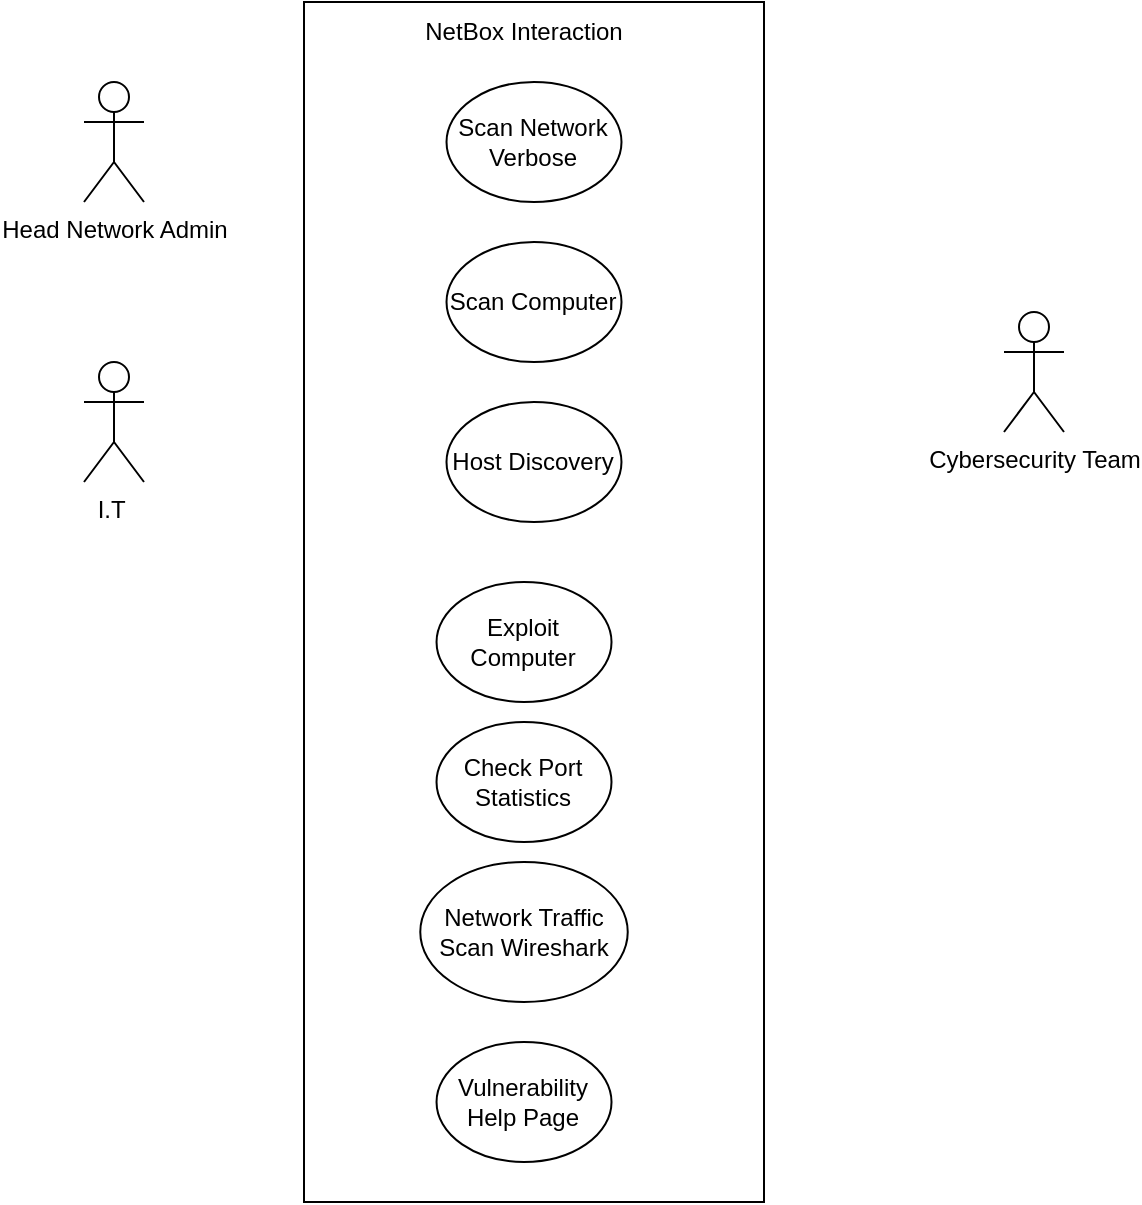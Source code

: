 <mxfile version="17.2.4" type="github">
  <diagram id="mhR2qudS5DFdrRpiVGxn" name="Page-1">
    <mxGraphModel dx="677" dy="364" grid="1" gridSize="10" guides="1" tooltips="1" connect="1" arrows="1" fold="1" page="1" pageScale="1" pageWidth="1200" pageHeight="1600" math="0" shadow="0">
      <root>
        <mxCell id="0" />
        <mxCell id="1" parent="0" />
        <mxCell id="v0xL7fq01jOye4uk8HW2-1" value="Head Network Admin" style="shape=umlActor;verticalLabelPosition=bottom;verticalAlign=top;html=1;outlineConnect=0;" parent="1" vertex="1">
          <mxGeometry x="360" y="240" width="30" height="60" as="geometry" />
        </mxCell>
        <mxCell id="v0xL7fq01jOye4uk8HW2-2" value="I.T&amp;nbsp;" style="shape=umlActor;verticalLabelPosition=bottom;verticalAlign=top;html=1;outlineConnect=0;" parent="1" vertex="1">
          <mxGeometry x="360" y="380" width="30" height="60" as="geometry" />
        </mxCell>
        <mxCell id="v0xL7fq01jOye4uk8HW2-5" value="" style="rounded=0;whiteSpace=wrap;html=1;" parent="1" vertex="1">
          <mxGeometry x="470" y="200" width="230" height="600" as="geometry" />
        </mxCell>
        <mxCell id="v0xL7fq01jOye4uk8HW2-6" value="NetBox Interaction" style="text;html=1;strokeColor=none;fillColor=none;align=center;verticalAlign=middle;whiteSpace=wrap;rounded=0;" parent="1" vertex="1">
          <mxGeometry x="520.01" y="200" width="120" height="30" as="geometry" />
        </mxCell>
        <mxCell id="v0xL7fq01jOye4uk8HW2-19" value="Cybersecurity Team" style="shape=umlActor;verticalLabelPosition=bottom;verticalAlign=top;html=1;outlineConnect=0;" parent="1" vertex="1">
          <mxGeometry x="820" y="355" width="30" height="60" as="geometry" />
        </mxCell>
        <mxCell id="v0xL7fq01jOye4uk8HW2-22" value="Vulnerability Help Page" style="ellipse;whiteSpace=wrap;html=1;" parent="1" vertex="1">
          <mxGeometry x="536.27" y="720" width="87.49" height="60" as="geometry" />
        </mxCell>
        <mxCell id="agVU_T-rjB_6HeGMo-yf-1" value="&lt;div&gt;Scan Network&lt;/div&gt;&lt;div&gt;Verbose&lt;br&gt;&lt;/div&gt;" style="ellipse;whiteSpace=wrap;html=1;" vertex="1" parent="1">
          <mxGeometry x="541.26" y="240" width="87.49" height="60" as="geometry" />
        </mxCell>
        <mxCell id="agVU_T-rjB_6HeGMo-yf-2" value="Host Discovery" style="ellipse;whiteSpace=wrap;html=1;" vertex="1" parent="1">
          <mxGeometry x="541.25" y="400" width="87.49" height="60" as="geometry" />
        </mxCell>
        <mxCell id="agVU_T-rjB_6HeGMo-yf-3" value="Scan Computer" style="ellipse;whiteSpace=wrap;html=1;" vertex="1" parent="1">
          <mxGeometry x="541.26" y="320" width="87.49" height="60" as="geometry" />
        </mxCell>
        <mxCell id="agVU_T-rjB_6HeGMo-yf-4" value="Exploit Computer " style="ellipse;whiteSpace=wrap;html=1;" vertex="1" parent="1">
          <mxGeometry x="536.27" y="490" width="87.49" height="60" as="geometry" />
        </mxCell>
        <mxCell id="agVU_T-rjB_6HeGMo-yf-5" value="Check Port Statistics" style="ellipse;whiteSpace=wrap;html=1;" vertex="1" parent="1">
          <mxGeometry x="536.26" y="560" width="87.49" height="60" as="geometry" />
        </mxCell>
        <mxCell id="agVU_T-rjB_6HeGMo-yf-6" value="Network Traffic Scan Wireshark" style="ellipse;whiteSpace=wrap;html=1;" vertex="1" parent="1">
          <mxGeometry x="528.14" y="630" width="103.73" height="70" as="geometry" />
        </mxCell>
      </root>
    </mxGraphModel>
  </diagram>
</mxfile>
